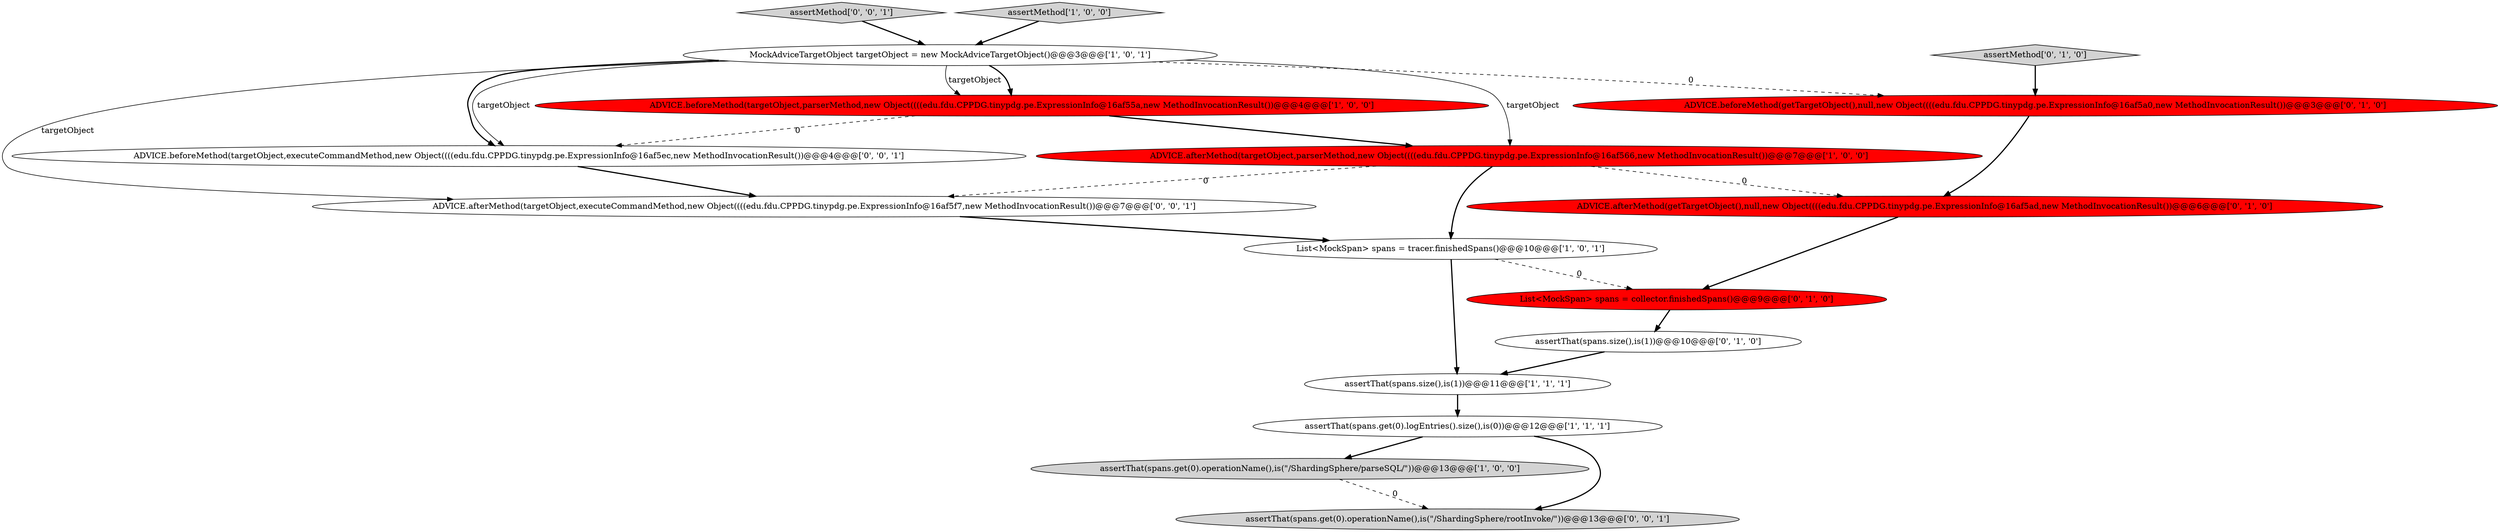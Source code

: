 digraph {
11 [style = filled, label = "assertThat(spans.size(),is(1))@@@10@@@['0', '1', '0']", fillcolor = white, shape = ellipse image = "AAA0AAABBB2BBB"];
3 [style = filled, label = "ADVICE.afterMethod(targetObject,parserMethod,new Object((((edu.fdu.CPPDG.tinypdg.pe.ExpressionInfo@16af566,new MethodInvocationResult())@@@7@@@['1', '0', '0']", fillcolor = red, shape = ellipse image = "AAA1AAABBB1BBB"];
16 [style = filled, label = "assertMethod['0', '0', '1']", fillcolor = lightgray, shape = diamond image = "AAA0AAABBB3BBB"];
1 [style = filled, label = "assertThat(spans.get(0).operationName(),is(\"/ShardingSphere/parseSQL/\"))@@@13@@@['1', '0', '0']", fillcolor = lightgray, shape = ellipse image = "AAA0AAABBB1BBB"];
8 [style = filled, label = "ADVICE.beforeMethod(getTargetObject(),null,new Object((((edu.fdu.CPPDG.tinypdg.pe.ExpressionInfo@16af5a0,new MethodInvocationResult())@@@3@@@['0', '1', '0']", fillcolor = red, shape = ellipse image = "AAA1AAABBB2BBB"];
4 [style = filled, label = "assertThat(spans.size(),is(1))@@@11@@@['1', '1', '1']", fillcolor = white, shape = ellipse image = "AAA0AAABBB1BBB"];
12 [style = filled, label = "List<MockSpan> spans = collector.finishedSpans()@@@9@@@['0', '1', '0']", fillcolor = red, shape = ellipse image = "AAA1AAABBB2BBB"];
2 [style = filled, label = "assertMethod['1', '0', '0']", fillcolor = lightgray, shape = diamond image = "AAA0AAABBB1BBB"];
7 [style = filled, label = "assertThat(spans.get(0).logEntries().size(),is(0))@@@12@@@['1', '1', '1']", fillcolor = white, shape = ellipse image = "AAA0AAABBB1BBB"];
0 [style = filled, label = "ADVICE.beforeMethod(targetObject,parserMethod,new Object((((edu.fdu.CPPDG.tinypdg.pe.ExpressionInfo@16af55a,new MethodInvocationResult())@@@4@@@['1', '0', '0']", fillcolor = red, shape = ellipse image = "AAA1AAABBB1BBB"];
15 [style = filled, label = "assertThat(spans.get(0).operationName(),is(\"/ShardingSphere/rootInvoke/\"))@@@13@@@['0', '0', '1']", fillcolor = lightgray, shape = ellipse image = "AAA0AAABBB3BBB"];
6 [style = filled, label = "MockAdviceTargetObject targetObject = new MockAdviceTargetObject()@@@3@@@['1', '0', '1']", fillcolor = white, shape = ellipse image = "AAA0AAABBB1BBB"];
5 [style = filled, label = "List<MockSpan> spans = tracer.finishedSpans()@@@10@@@['1', '0', '1']", fillcolor = white, shape = ellipse image = "AAA0AAABBB1BBB"];
9 [style = filled, label = "ADVICE.afterMethod(getTargetObject(),null,new Object((((edu.fdu.CPPDG.tinypdg.pe.ExpressionInfo@16af5ad,new MethodInvocationResult())@@@6@@@['0', '1', '0']", fillcolor = red, shape = ellipse image = "AAA1AAABBB2BBB"];
14 [style = filled, label = "ADVICE.afterMethod(targetObject,executeCommandMethod,new Object((((edu.fdu.CPPDG.tinypdg.pe.ExpressionInfo@16af5f7,new MethodInvocationResult())@@@7@@@['0', '0', '1']", fillcolor = white, shape = ellipse image = "AAA0AAABBB3BBB"];
10 [style = filled, label = "assertMethod['0', '1', '0']", fillcolor = lightgray, shape = diamond image = "AAA0AAABBB2BBB"];
13 [style = filled, label = "ADVICE.beforeMethod(targetObject,executeCommandMethod,new Object((((edu.fdu.CPPDG.tinypdg.pe.ExpressionInfo@16af5ec,new MethodInvocationResult())@@@4@@@['0', '0', '1']", fillcolor = white, shape = ellipse image = "AAA0AAABBB3BBB"];
0->3 [style = bold, label=""];
6->8 [style = dashed, label="0"];
6->14 [style = solid, label="targetObject"];
5->12 [style = dashed, label="0"];
7->1 [style = bold, label=""];
2->6 [style = bold, label=""];
1->15 [style = dashed, label="0"];
16->6 [style = bold, label=""];
11->4 [style = bold, label=""];
12->11 [style = bold, label=""];
6->0 [style = bold, label=""];
6->0 [style = solid, label="targetObject"];
4->7 [style = bold, label=""];
6->13 [style = solid, label="targetObject"];
3->5 [style = bold, label=""];
10->8 [style = bold, label=""];
3->9 [style = dashed, label="0"];
6->13 [style = bold, label=""];
5->4 [style = bold, label=""];
0->13 [style = dashed, label="0"];
8->9 [style = bold, label=""];
7->15 [style = bold, label=""];
6->3 [style = solid, label="targetObject"];
9->12 [style = bold, label=""];
3->14 [style = dashed, label="0"];
13->14 [style = bold, label=""];
14->5 [style = bold, label=""];
}

